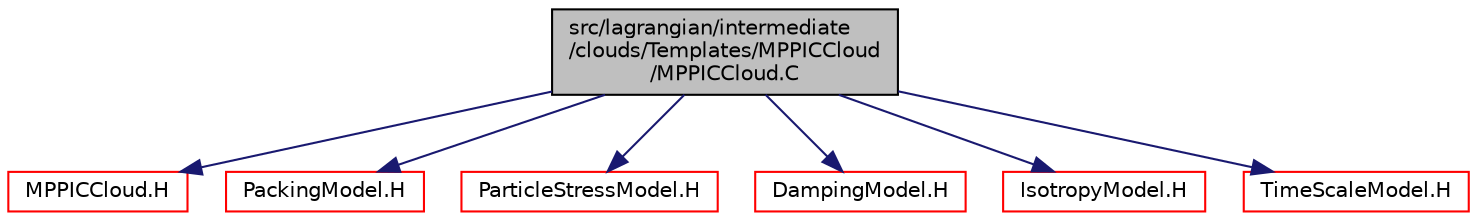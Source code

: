 digraph "src/lagrangian/intermediate/clouds/Templates/MPPICCloud/MPPICCloud.C"
{
  bgcolor="transparent";
  edge [fontname="Helvetica",fontsize="10",labelfontname="Helvetica",labelfontsize="10"];
  node [fontname="Helvetica",fontsize="10",shape=record];
  Node1 [label="src/lagrangian/intermediate\l/clouds/Templates/MPPICCloud\l/MPPICCloud.C",height=0.2,width=0.4,color="black", fillcolor="grey75", style="filled", fontcolor="black"];
  Node1 -> Node2 [color="midnightblue",fontsize="10",style="solid",fontname="Helvetica"];
  Node2 [label="MPPICCloud.H",height=0.2,width=0.4,color="red",URL="$a06788.html"];
  Node1 -> Node3 [color="midnightblue",fontsize="10",style="solid",fontname="Helvetica"];
  Node3 [label="PackingModel.H",height=0.2,width=0.4,color="red",URL="$a07101.html"];
  Node1 -> Node4 [color="midnightblue",fontsize="10",style="solid",fontname="Helvetica"];
  Node4 [label="ParticleStressModel.H",height=0.2,width=0.4,color="red",URL="$a07107.html"];
  Node1 -> Node5 [color="midnightblue",fontsize="10",style="solid",fontname="Helvetica"];
  Node5 [label="DampingModel.H",height=0.2,width=0.4,color="red",URL="$a07083.html"];
  Node1 -> Node6 [color="midnightblue",fontsize="10",style="solid",fontname="Helvetica"];
  Node6 [label="IsotropyModel.H",height=0.2,width=0.4,color="red",URL="$a07089.html"];
  Node1 -> Node7 [color="midnightblue",fontsize="10",style="solid",fontname="Helvetica"];
  Node7 [label="TimeScaleModel.H",height=0.2,width=0.4,color="red",URL="$a07115.html"];
}
